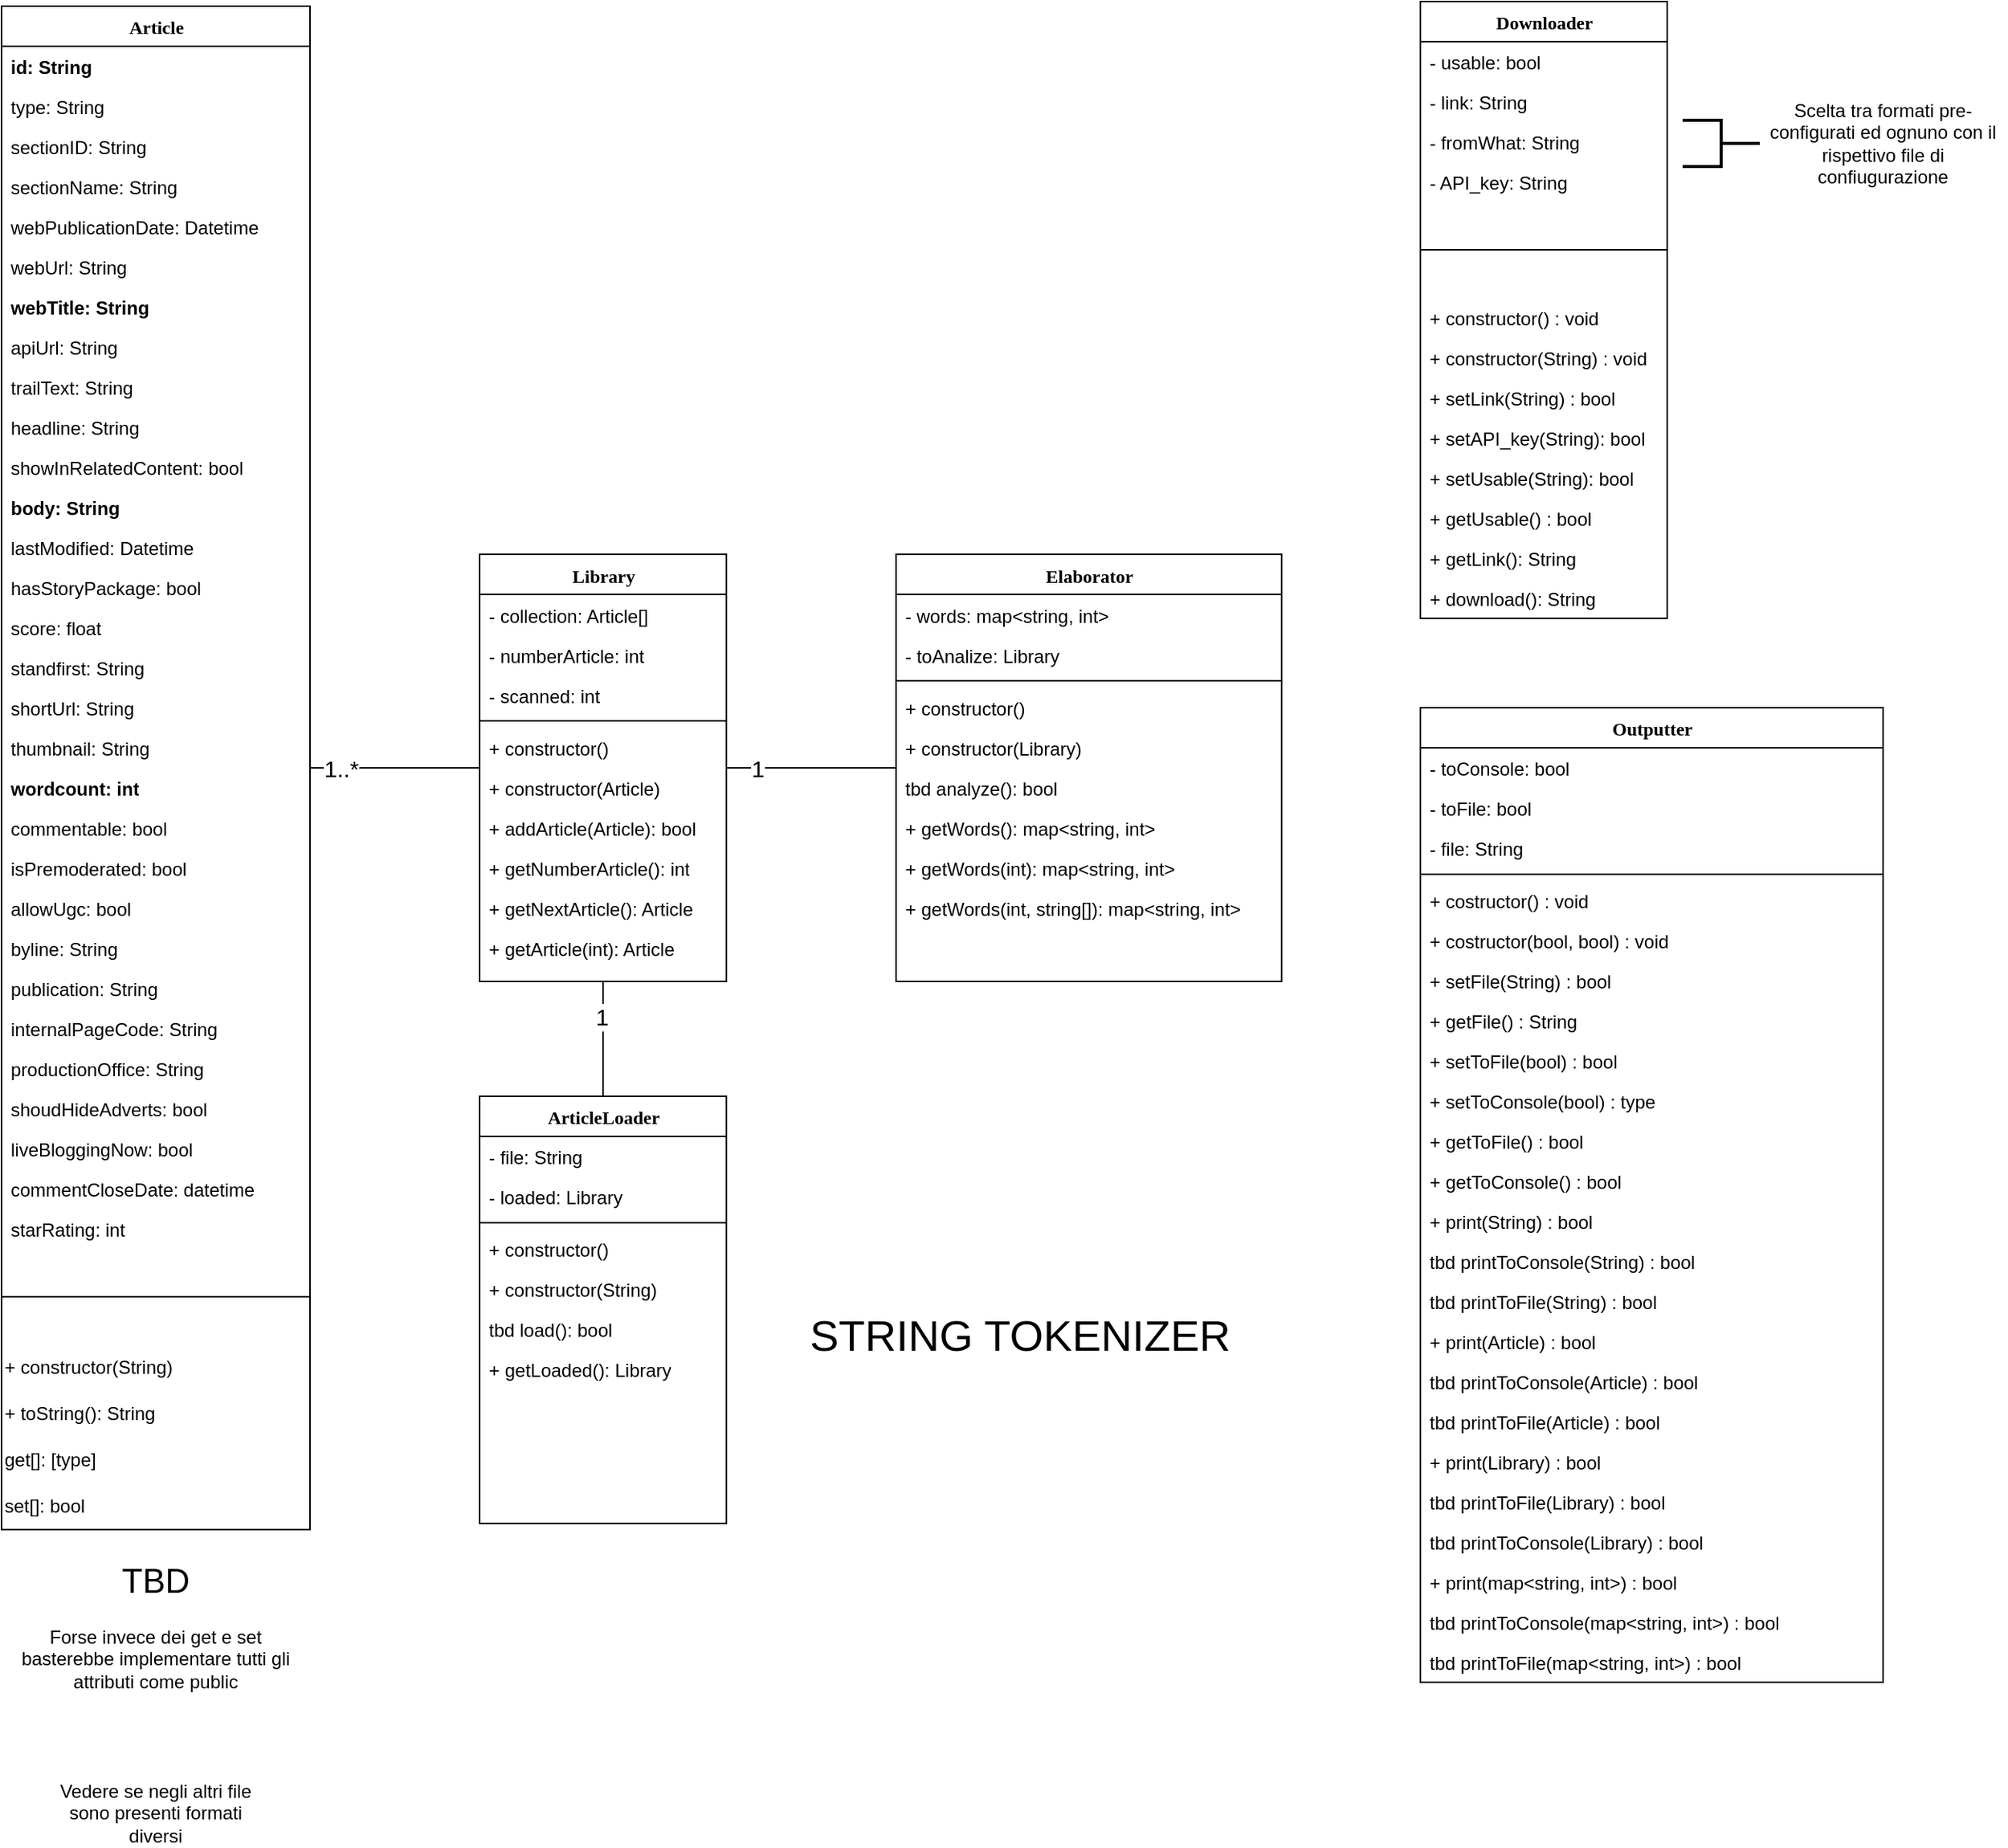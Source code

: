 <mxfile version="21.2.7" type="github">
  <diagram name="Page-1" id="9f46799a-70d6-7492-0946-bef42562c5a5">
    <mxGraphModel dx="1060" dy="579" grid="1" gridSize="10" guides="1" tooltips="1" connect="1" arrows="1" fold="1" page="1" pageScale="1" pageWidth="1100" pageHeight="850" background="none" math="0" shadow="0">
      <root>
        <mxCell id="0" />
        <mxCell id="1" parent="0" />
        <mxCell id="78961159f06e98e8-17" value="Downloader" style="swimlane;html=1;fontStyle=1;align=center;verticalAlign=top;childLayout=stackLayout;horizontal=1;startSize=26;horizontalStack=0;resizeParent=1;resizeLast=0;collapsible=1;marginBottom=0;swimlaneFillColor=#ffffff;rounded=0;shadow=0;comic=0;labelBackgroundColor=none;strokeWidth=1;fillColor=none;fontFamily=Verdana;fontSize=12" parent="1" vertex="1">
          <mxGeometry x="1110" y="80" width="160" height="400" as="geometry">
            <mxRectangle x="90" y="83" width="120" height="30" as="alternateBounds" />
          </mxGeometry>
        </mxCell>
        <mxCell id="78961159f06e98e8-21" value="- usable: bool" style="text;html=1;strokeColor=none;fillColor=none;align=left;verticalAlign=top;spacingLeft=4;spacingRight=4;whiteSpace=wrap;overflow=hidden;rotatable=0;points=[[0,0.5],[1,0.5]];portConstraint=eastwest;" parent="78961159f06e98e8-17" vertex="1">
          <mxGeometry y="26" width="160" height="26" as="geometry" />
        </mxCell>
        <mxCell id="78961159f06e98e8-23" value="- link: String" style="text;html=1;strokeColor=none;fillColor=none;align=left;verticalAlign=top;spacingLeft=4;spacingRight=4;whiteSpace=wrap;overflow=hidden;rotatable=0;points=[[0,0.5],[1,0.5]];portConstraint=eastwest;" parent="78961159f06e98e8-17" vertex="1">
          <mxGeometry y="52" width="160" height="26" as="geometry" />
        </mxCell>
        <mxCell id="8sCjApHdLS3MO6E08IOd-112" value="- fromWhat: String" style="text;html=1;strokeColor=none;fillColor=none;align=left;verticalAlign=top;spacingLeft=4;spacingRight=4;whiteSpace=wrap;overflow=hidden;rotatable=0;points=[[0,0.5],[1,0.5]];portConstraint=eastwest;" parent="78961159f06e98e8-17" vertex="1">
          <mxGeometry y="78" width="160" height="26" as="geometry" />
        </mxCell>
        <mxCell id="8sCjApHdLS3MO6E08IOd-110" value="- API_key: String" style="text;html=1;strokeColor=none;fillColor=none;align=left;verticalAlign=top;spacingLeft=4;spacingRight=4;whiteSpace=wrap;overflow=hidden;rotatable=0;points=[[0,0.5],[1,0.5]];portConstraint=eastwest;" parent="78961159f06e98e8-17" vertex="1">
          <mxGeometry y="104" width="160" height="26" as="geometry" />
        </mxCell>
        <mxCell id="78961159f06e98e8-19" value="" style="line;html=1;strokeWidth=1;fillColor=none;align=left;verticalAlign=middle;spacingTop=-1;spacingLeft=3;spacingRight=3;rotatable=0;labelPosition=right;points=[];portConstraint=eastwest;" parent="78961159f06e98e8-17" vertex="1">
          <mxGeometry y="130" width="160" height="62" as="geometry" />
        </mxCell>
        <mxCell id="78961159f06e98e8-20" value="+ constructor() : void" style="text;html=1;strokeColor=none;fillColor=none;align=left;verticalAlign=top;spacingLeft=4;spacingRight=4;whiteSpace=wrap;overflow=hidden;rotatable=0;points=[[0,0.5],[1,0.5]];portConstraint=eastwest;" parent="78961159f06e98e8-17" vertex="1">
          <mxGeometry y="192" width="160" height="26" as="geometry" />
        </mxCell>
        <mxCell id="78961159f06e98e8-27" value="+ constructor(String) : void" style="text;html=1;strokeColor=none;fillColor=none;align=left;verticalAlign=top;spacingLeft=4;spacingRight=4;whiteSpace=wrap;overflow=hidden;rotatable=0;points=[[0,0.5],[1,0.5]];portConstraint=eastwest;" parent="78961159f06e98e8-17" vertex="1">
          <mxGeometry y="218" width="160" height="26" as="geometry" />
        </mxCell>
        <mxCell id="8sCjApHdLS3MO6E08IOd-1" value="+ setLink(String) : bool" style="text;html=1;strokeColor=none;fillColor=none;align=left;verticalAlign=top;spacingLeft=4;spacingRight=4;whiteSpace=wrap;overflow=hidden;rotatable=0;points=[[0,0.5],[1,0.5]];portConstraint=eastwest;" parent="78961159f06e98e8-17" vertex="1">
          <mxGeometry y="244" width="160" height="26" as="geometry" />
        </mxCell>
        <mxCell id="8sCjApHdLS3MO6E08IOd-120" value="+ setAPI_key(String): bool" style="text;html=1;strokeColor=none;fillColor=none;align=left;verticalAlign=top;spacingLeft=4;spacingRight=4;whiteSpace=wrap;overflow=hidden;rotatable=0;points=[[0,0.5],[1,0.5]];portConstraint=eastwest;" parent="78961159f06e98e8-17" vertex="1">
          <mxGeometry y="270" width="160" height="26" as="geometry" />
        </mxCell>
        <mxCell id="8sCjApHdLS3MO6E08IOd-5" value="+ setUsable(String): bool" style="text;html=1;strokeColor=none;fillColor=none;align=left;verticalAlign=top;spacingLeft=4;spacingRight=4;whiteSpace=wrap;overflow=hidden;rotatable=0;points=[[0,0.5],[1,0.5]];portConstraint=eastwest;" parent="78961159f06e98e8-17" vertex="1">
          <mxGeometry y="296" width="160" height="26" as="geometry" />
        </mxCell>
        <mxCell id="8sCjApHdLS3MO6E08IOd-6" value="+ getUsable() : bool" style="text;html=1;strokeColor=none;fillColor=none;align=left;verticalAlign=top;spacingLeft=4;spacingRight=4;whiteSpace=wrap;overflow=hidden;rotatable=0;points=[[0,0.5],[1,0.5]];portConstraint=eastwest;" parent="78961159f06e98e8-17" vertex="1">
          <mxGeometry y="322" width="160" height="26" as="geometry" />
        </mxCell>
        <mxCell id="8sCjApHdLS3MO6E08IOd-7" value="+ getLink(): String" style="text;html=1;strokeColor=none;fillColor=none;align=left;verticalAlign=top;spacingLeft=4;spacingRight=4;whiteSpace=wrap;overflow=hidden;rotatable=0;points=[[0,0.5],[1,0.5]];portConstraint=eastwest;" parent="78961159f06e98e8-17" vertex="1">
          <mxGeometry y="348" width="160" height="26" as="geometry" />
        </mxCell>
        <mxCell id="8sCjApHdLS3MO6E08IOd-9" value="+ download(): String" style="text;html=1;strokeColor=none;fillColor=none;align=left;verticalAlign=top;spacingLeft=4;spacingRight=4;whiteSpace=wrap;overflow=hidden;rotatable=0;points=[[0,0.5],[1,0.5]];portConstraint=eastwest;" parent="78961159f06e98e8-17" vertex="1">
          <mxGeometry y="374" width="160" height="26" as="geometry" />
        </mxCell>
        <mxCell id="78961159f06e98e8-30" value="Elaborator" style="swimlane;html=1;fontStyle=1;align=center;verticalAlign=top;childLayout=stackLayout;horizontal=1;startSize=26;horizontalStack=0;resizeParent=1;resizeLast=0;collapsible=1;marginBottom=0;swimlaneFillColor=#ffffff;rounded=0;shadow=0;comic=0;labelBackgroundColor=none;strokeWidth=1;fillColor=none;fontFamily=Verdana;fontSize=12" parent="1" vertex="1">
          <mxGeometry x="770" y="438.5" width="250" height="277" as="geometry" />
        </mxCell>
        <mxCell id="78961159f06e98e8-31" value="- words: map&amp;lt;string, int&amp;gt;" style="text;html=1;strokeColor=none;fillColor=none;align=left;verticalAlign=top;spacingLeft=4;spacingRight=4;whiteSpace=wrap;overflow=hidden;rotatable=0;points=[[0,0.5],[1,0.5]];portConstraint=eastwest;" parent="78961159f06e98e8-30" vertex="1">
          <mxGeometry y="26" width="250" height="26" as="geometry" />
        </mxCell>
        <mxCell id="78961159f06e98e8-32" value="- toAnalize: Library" style="text;html=1;strokeColor=none;fillColor=none;align=left;verticalAlign=top;spacingLeft=4;spacingRight=4;whiteSpace=wrap;overflow=hidden;rotatable=0;points=[[0,0.5],[1,0.5]];portConstraint=eastwest;" parent="78961159f06e98e8-30" vertex="1">
          <mxGeometry y="52" width="250" height="26" as="geometry" />
        </mxCell>
        <mxCell id="78961159f06e98e8-38" value="" style="line;html=1;strokeWidth=1;fillColor=none;align=left;verticalAlign=middle;spacingTop=-1;spacingLeft=3;spacingRight=3;rotatable=0;labelPosition=right;points=[];portConstraint=eastwest;" parent="78961159f06e98e8-30" vertex="1">
          <mxGeometry y="78" width="250" height="8" as="geometry" />
        </mxCell>
        <mxCell id="78961159f06e98e8-39" value="+ constructor()" style="text;html=1;strokeColor=none;fillColor=none;align=left;verticalAlign=top;spacingLeft=4;spacingRight=4;whiteSpace=wrap;overflow=hidden;rotatable=0;points=[[0,0.5],[1,0.5]];portConstraint=eastwest;" parent="78961159f06e98e8-30" vertex="1">
          <mxGeometry y="86" width="250" height="26" as="geometry" />
        </mxCell>
        <mxCell id="78961159f06e98e8-40" value="+ constructor(Library)" style="text;html=1;strokeColor=none;fillColor=none;align=left;verticalAlign=top;spacingLeft=4;spacingRight=4;whiteSpace=wrap;overflow=hidden;rotatable=0;points=[[0,0.5],[1,0.5]];portConstraint=eastwest;" parent="78961159f06e98e8-30" vertex="1">
          <mxGeometry y="112" width="250" height="26" as="geometry" />
        </mxCell>
        <mxCell id="8sCjApHdLS3MO6E08IOd-157" value="tbd analyze(): bool" style="text;html=1;strokeColor=none;fillColor=none;align=left;verticalAlign=top;spacingLeft=4;spacingRight=4;whiteSpace=wrap;overflow=hidden;rotatable=0;points=[[0,0.5],[1,0.5]];portConstraint=eastwest;" parent="78961159f06e98e8-30" vertex="1">
          <mxGeometry y="138" width="250" height="26" as="geometry" />
        </mxCell>
        <mxCell id="8sCjApHdLS3MO6E08IOd-158" value="+ getWords(): map&amp;lt;string, int&amp;gt;" style="text;html=1;strokeColor=none;fillColor=none;align=left;verticalAlign=top;spacingLeft=4;spacingRight=4;whiteSpace=wrap;overflow=hidden;rotatable=0;points=[[0,0.5],[1,0.5]];portConstraint=eastwest;" parent="78961159f06e98e8-30" vertex="1">
          <mxGeometry y="164" width="250" height="26" as="geometry" />
        </mxCell>
        <mxCell id="8sCjApHdLS3MO6E08IOd-160" value="+ getWords(int): map&amp;lt;string, int&amp;gt;" style="text;html=1;strokeColor=none;fillColor=none;align=left;verticalAlign=top;spacingLeft=4;spacingRight=4;whiteSpace=wrap;overflow=hidden;rotatable=0;points=[[0,0.5],[1,0.5]];portConstraint=eastwest;" parent="78961159f06e98e8-30" vertex="1">
          <mxGeometry y="190" width="250" height="26" as="geometry" />
        </mxCell>
        <mxCell id="qIOgazq1qThbYiPx0Ele-1" value="+ getWords(int, string[]): map&amp;lt;string, int&amp;gt;" style="text;html=1;strokeColor=none;fillColor=none;align=left;verticalAlign=top;spacingLeft=4;spacingRight=4;whiteSpace=wrap;overflow=hidden;rotatable=0;points=[[0,0.5],[1,0.5]];portConstraint=eastwest;" parent="78961159f06e98e8-30" vertex="1">
          <mxGeometry y="216" width="250" height="26" as="geometry" />
        </mxCell>
        <mxCell id="78961159f06e98e8-43" value="Outputter" style="swimlane;html=1;fontStyle=1;align=center;verticalAlign=top;childLayout=stackLayout;horizontal=1;startSize=26;horizontalStack=0;resizeParent=1;resizeLast=0;collapsible=1;marginBottom=0;swimlaneFillColor=#ffffff;rounded=0;shadow=0;comic=0;labelBackgroundColor=none;strokeWidth=1;fillColor=none;fontFamily=Verdana;fontSize=12" parent="1" vertex="1">
          <mxGeometry x="1110" y="538" width="300" height="632" as="geometry" />
        </mxCell>
        <mxCell id="78961159f06e98e8-44" value="- toConsole: bool" style="text;html=1;strokeColor=none;fillColor=none;align=left;verticalAlign=top;spacingLeft=4;spacingRight=4;whiteSpace=wrap;overflow=hidden;rotatable=0;points=[[0,0.5],[1,0.5]];portConstraint=eastwest;" parent="78961159f06e98e8-43" vertex="1">
          <mxGeometry y="26" width="300" height="26" as="geometry" />
        </mxCell>
        <mxCell id="78961159f06e98e8-45" value="- toFile: bool" style="text;html=1;strokeColor=none;fillColor=none;align=left;verticalAlign=top;spacingLeft=4;spacingRight=4;whiteSpace=wrap;overflow=hidden;rotatable=0;points=[[0,0.5],[1,0.5]];portConstraint=eastwest;" parent="78961159f06e98e8-43" vertex="1">
          <mxGeometry y="52" width="300" height="26" as="geometry" />
        </mxCell>
        <mxCell id="78961159f06e98e8-49" value="- file: String" style="text;html=1;strokeColor=none;fillColor=none;align=left;verticalAlign=top;spacingLeft=4;spacingRight=4;whiteSpace=wrap;overflow=hidden;rotatable=0;points=[[0,0.5],[1,0.5]];portConstraint=eastwest;" parent="78961159f06e98e8-43" vertex="1">
          <mxGeometry y="78" width="300" height="26" as="geometry" />
        </mxCell>
        <mxCell id="78961159f06e98e8-51" value="" style="line;html=1;strokeWidth=1;fillColor=none;align=left;verticalAlign=middle;spacingTop=-1;spacingLeft=3;spacingRight=3;rotatable=0;labelPosition=right;points=[];portConstraint=eastwest;" parent="78961159f06e98e8-43" vertex="1">
          <mxGeometry y="104" width="300" height="8" as="geometry" />
        </mxCell>
        <mxCell id="78961159f06e98e8-52" value="+ costructor() : void" style="text;html=1;strokeColor=none;fillColor=none;align=left;verticalAlign=top;spacingLeft=4;spacingRight=4;whiteSpace=wrap;overflow=hidden;rotatable=0;points=[[0,0.5],[1,0.5]];portConstraint=eastwest;" parent="78961159f06e98e8-43" vertex="1">
          <mxGeometry y="112" width="300" height="26" as="geometry" />
        </mxCell>
        <mxCell id="78961159f06e98e8-53" value="+ costructor(bool, bool) : void" style="text;html=1;strokeColor=none;fillColor=none;align=left;verticalAlign=top;spacingLeft=4;spacingRight=4;whiteSpace=wrap;overflow=hidden;rotatable=0;points=[[0,0.5],[1,0.5]];portConstraint=eastwest;" parent="78961159f06e98e8-43" vertex="1">
          <mxGeometry y="138" width="300" height="26" as="geometry" />
        </mxCell>
        <mxCell id="8sCjApHdLS3MO6E08IOd-11" value="+ setFile(String) : bool" style="text;html=1;strokeColor=none;fillColor=none;align=left;verticalAlign=top;spacingLeft=4;spacingRight=4;whiteSpace=wrap;overflow=hidden;rotatable=0;points=[[0,0.5],[1,0.5]];portConstraint=eastwest;" parent="78961159f06e98e8-43" vertex="1">
          <mxGeometry y="164" width="300" height="26" as="geometry" />
        </mxCell>
        <mxCell id="8sCjApHdLS3MO6E08IOd-13" value="+ getFile() : String" style="text;html=1;strokeColor=none;fillColor=none;align=left;verticalAlign=top;spacingLeft=4;spacingRight=4;whiteSpace=wrap;overflow=hidden;rotatable=0;points=[[0,0.5],[1,0.5]];portConstraint=eastwest;" parent="78961159f06e98e8-43" vertex="1">
          <mxGeometry y="190" width="300" height="26" as="geometry" />
        </mxCell>
        <mxCell id="8sCjApHdLS3MO6E08IOd-14" value="+ setToFile(bool) : bool" style="text;html=1;strokeColor=none;fillColor=none;align=left;verticalAlign=top;spacingLeft=4;spacingRight=4;whiteSpace=wrap;overflow=hidden;rotatable=0;points=[[0,0.5],[1,0.5]];portConstraint=eastwest;" parent="78961159f06e98e8-43" vertex="1">
          <mxGeometry y="216" width="300" height="26" as="geometry" />
        </mxCell>
        <mxCell id="8sCjApHdLS3MO6E08IOd-15" value="+ setToConsole(bool) : type" style="text;html=1;strokeColor=none;fillColor=none;align=left;verticalAlign=top;spacingLeft=4;spacingRight=4;whiteSpace=wrap;overflow=hidden;rotatable=0;points=[[0,0.5],[1,0.5]];portConstraint=eastwest;" parent="78961159f06e98e8-43" vertex="1">
          <mxGeometry y="242" width="300" height="26" as="geometry" />
        </mxCell>
        <mxCell id="8sCjApHdLS3MO6E08IOd-16" value="+ getToFile() : bool" style="text;html=1;strokeColor=none;fillColor=none;align=left;verticalAlign=top;spacingLeft=4;spacingRight=4;whiteSpace=wrap;overflow=hidden;rotatable=0;points=[[0,0.5],[1,0.5]];portConstraint=eastwest;" parent="78961159f06e98e8-43" vertex="1">
          <mxGeometry y="268" width="300" height="26" as="geometry" />
        </mxCell>
        <mxCell id="8sCjApHdLS3MO6E08IOd-17" value="+ getToConsole() : bool" style="text;html=1;strokeColor=none;fillColor=none;align=left;verticalAlign=top;spacingLeft=4;spacingRight=4;whiteSpace=wrap;overflow=hidden;rotatable=0;points=[[0,0.5],[1,0.5]];portConstraint=eastwest;" parent="78961159f06e98e8-43" vertex="1">
          <mxGeometry y="294" width="300" height="26" as="geometry" />
        </mxCell>
        <mxCell id="8sCjApHdLS3MO6E08IOd-18" value="+ print(String) : bool" style="text;html=1;strokeColor=none;fillColor=none;align=left;verticalAlign=top;spacingLeft=4;spacingRight=4;whiteSpace=wrap;overflow=hidden;rotatable=0;points=[[0,0.5],[1,0.5]];portConstraint=eastwest;" parent="78961159f06e98e8-43" vertex="1">
          <mxGeometry y="320" width="300" height="26" as="geometry" />
        </mxCell>
        <mxCell id="8sCjApHdLS3MO6E08IOd-19" value="tbd printToConsole(String) : bool" style="text;html=1;strokeColor=none;fillColor=none;align=left;verticalAlign=top;spacingLeft=4;spacingRight=4;whiteSpace=wrap;overflow=hidden;rotatable=0;points=[[0,0.5],[1,0.5]];portConstraint=eastwest;" parent="78961159f06e98e8-43" vertex="1">
          <mxGeometry y="346" width="300" height="26" as="geometry" />
        </mxCell>
        <mxCell id="8sCjApHdLS3MO6E08IOd-20" value="tbd printToFile(String) : bool" style="text;html=1;strokeColor=none;fillColor=none;align=left;verticalAlign=top;spacingLeft=4;spacingRight=4;whiteSpace=wrap;overflow=hidden;rotatable=0;points=[[0,0.5],[1,0.5]];portConstraint=eastwest;" parent="78961159f06e98e8-43" vertex="1">
          <mxGeometry y="372" width="300" height="26" as="geometry" />
        </mxCell>
        <mxCell id="8sCjApHdLS3MO6E08IOd-21" value="+ print(Article) : bool" style="text;html=1;strokeColor=none;fillColor=none;align=left;verticalAlign=top;spacingLeft=4;spacingRight=4;whiteSpace=wrap;overflow=hidden;rotatable=0;points=[[0,0.5],[1,0.5]];portConstraint=eastwest;" parent="78961159f06e98e8-43" vertex="1">
          <mxGeometry y="398" width="300" height="26" as="geometry" />
        </mxCell>
        <mxCell id="8sCjApHdLS3MO6E08IOd-22" value="tbd printToConsole(Article) : bool" style="text;html=1;strokeColor=none;fillColor=none;align=left;verticalAlign=top;spacingLeft=4;spacingRight=4;whiteSpace=wrap;overflow=hidden;rotatable=0;points=[[0,0.5],[1,0.5]];portConstraint=eastwest;" parent="78961159f06e98e8-43" vertex="1">
          <mxGeometry y="424" width="300" height="26" as="geometry" />
        </mxCell>
        <mxCell id="8sCjApHdLS3MO6E08IOd-23" value="tbd printToFile(Article) : bool" style="text;html=1;strokeColor=none;fillColor=none;align=left;verticalAlign=top;spacingLeft=4;spacingRight=4;whiteSpace=wrap;overflow=hidden;rotatable=0;points=[[0,0.5],[1,0.5]];portConstraint=eastwest;" parent="78961159f06e98e8-43" vertex="1">
          <mxGeometry y="450" width="300" height="26" as="geometry" />
        </mxCell>
        <mxCell id="8sCjApHdLS3MO6E08IOd-24" value="+ print(Library) : bool" style="text;html=1;strokeColor=none;fillColor=none;align=left;verticalAlign=top;spacingLeft=4;spacingRight=4;whiteSpace=wrap;overflow=hidden;rotatable=0;points=[[0,0.5],[1,0.5]];portConstraint=eastwest;" parent="78961159f06e98e8-43" vertex="1">
          <mxGeometry y="476" width="300" height="26" as="geometry" />
        </mxCell>
        <mxCell id="8sCjApHdLS3MO6E08IOd-26" value="tbd printToFile(Library) : bool" style="text;html=1;strokeColor=none;fillColor=none;align=left;verticalAlign=top;spacingLeft=4;spacingRight=4;whiteSpace=wrap;overflow=hidden;rotatable=0;points=[[0,0.5],[1,0.5]];portConstraint=eastwest;" parent="78961159f06e98e8-43" vertex="1">
          <mxGeometry y="502" width="300" height="26" as="geometry" />
        </mxCell>
        <mxCell id="8sCjApHdLS3MO6E08IOd-25" value="tbd printToConsole(Library) : bool" style="text;html=1;strokeColor=none;fillColor=none;align=left;verticalAlign=top;spacingLeft=4;spacingRight=4;whiteSpace=wrap;overflow=hidden;rotatable=0;points=[[0,0.5],[1,0.5]];portConstraint=eastwest;" parent="78961159f06e98e8-43" vertex="1">
          <mxGeometry y="528" width="300" height="26" as="geometry" />
        </mxCell>
        <mxCell id="8sCjApHdLS3MO6E08IOd-150" value="+ print(map&amp;lt;string, int&amp;gt;) : bool" style="text;html=1;strokeColor=none;fillColor=none;align=left;verticalAlign=top;spacingLeft=4;spacingRight=4;whiteSpace=wrap;overflow=hidden;rotatable=0;points=[[0,0.5],[1,0.5]];portConstraint=eastwest;" parent="78961159f06e98e8-43" vertex="1">
          <mxGeometry y="554" width="300" height="26" as="geometry" />
        </mxCell>
        <mxCell id="8sCjApHdLS3MO6E08IOd-152" value="tbd printToConsole(map&amp;lt;string, int&amp;gt;) : bool" style="text;html=1;strokeColor=none;fillColor=none;align=left;verticalAlign=top;spacingLeft=4;spacingRight=4;whiteSpace=wrap;overflow=hidden;rotatable=0;points=[[0,0.5],[1,0.5]];portConstraint=eastwest;" parent="78961159f06e98e8-43" vertex="1">
          <mxGeometry y="580" width="300" height="26" as="geometry" />
        </mxCell>
        <mxCell id="8sCjApHdLS3MO6E08IOd-151" value="tbd printToFile(map&amp;lt;string, int&amp;gt;) : bool" style="text;html=1;strokeColor=none;fillColor=none;align=left;verticalAlign=top;spacingLeft=4;spacingRight=4;whiteSpace=wrap;overflow=hidden;rotatable=0;points=[[0,0.5],[1,0.5]];portConstraint=eastwest;" parent="78961159f06e98e8-43" vertex="1">
          <mxGeometry y="606" width="300" height="26" as="geometry" />
        </mxCell>
        <mxCell id="8sCjApHdLS3MO6E08IOd-31" value="Article" style="swimlane;html=1;fontStyle=1;align=center;verticalAlign=top;childLayout=stackLayout;horizontal=1;startSize=26;horizontalStack=0;resizeParent=1;resizeLast=0;collapsible=1;marginBottom=0;swimlaneFillColor=#ffffff;rounded=0;shadow=0;comic=0;labelBackgroundColor=none;strokeWidth=1;fillColor=none;fontFamily=Verdana;fontSize=12" parent="1" vertex="1">
          <mxGeometry x="190" y="83" width="200" height="988" as="geometry">
            <mxRectangle x="420" y="83" width="120" height="30" as="alternateBounds" />
          </mxGeometry>
        </mxCell>
        <mxCell id="8sCjApHdLS3MO6E08IOd-32" value="id: String" style="text;html=1;strokeColor=none;fillColor=none;align=left;verticalAlign=top;spacingLeft=4;spacingRight=4;whiteSpace=wrap;overflow=hidden;rotatable=0;points=[[0,0.5],[1,0.5]];portConstraint=eastwest;fontStyle=1" parent="8sCjApHdLS3MO6E08IOd-31" vertex="1">
          <mxGeometry y="26" width="200" height="26" as="geometry" />
        </mxCell>
        <mxCell id="8sCjApHdLS3MO6E08IOd-33" value="type: String" style="text;html=1;strokeColor=none;fillColor=none;align=left;verticalAlign=top;spacingLeft=4;spacingRight=4;whiteSpace=wrap;overflow=hidden;rotatable=0;points=[[0,0.5],[1,0.5]];portConstraint=eastwest;" parent="8sCjApHdLS3MO6E08IOd-31" vertex="1">
          <mxGeometry y="52" width="200" height="26" as="geometry" />
        </mxCell>
        <mxCell id="8sCjApHdLS3MO6E08IOd-42" value="sectionID: String" style="text;html=1;strokeColor=none;fillColor=none;align=left;verticalAlign=top;spacingLeft=4;spacingRight=4;whiteSpace=wrap;overflow=hidden;rotatable=0;points=[[0,0.5],[1,0.5]];portConstraint=eastwest;" parent="8sCjApHdLS3MO6E08IOd-31" vertex="1">
          <mxGeometry y="78" width="200" height="26" as="geometry" />
        </mxCell>
        <mxCell id="8sCjApHdLS3MO6E08IOd-47" value="sectionName: String" style="text;html=1;strokeColor=none;fillColor=none;align=left;verticalAlign=top;spacingLeft=4;spacingRight=4;whiteSpace=wrap;overflow=hidden;rotatable=0;points=[[0,0.5],[1,0.5]];portConstraint=eastwest;" parent="8sCjApHdLS3MO6E08IOd-31" vertex="1">
          <mxGeometry y="104" width="200" height="26" as="geometry" />
        </mxCell>
        <mxCell id="8sCjApHdLS3MO6E08IOd-46" value="webPublicationDate: Datetime" style="text;html=1;strokeColor=none;fillColor=none;align=left;verticalAlign=top;spacingLeft=4;spacingRight=4;whiteSpace=wrap;overflow=hidden;rotatable=0;points=[[0,0.5],[1,0.5]];portConstraint=eastwest;" parent="8sCjApHdLS3MO6E08IOd-31" vertex="1">
          <mxGeometry y="130" width="200" height="26" as="geometry" />
        </mxCell>
        <mxCell id="8sCjApHdLS3MO6E08IOd-45" value="webUrl: String" style="text;html=1;strokeColor=none;fillColor=none;align=left;verticalAlign=top;spacingLeft=4;spacingRight=4;whiteSpace=wrap;overflow=hidden;rotatable=0;points=[[0,0.5],[1,0.5]];portConstraint=eastwest;" parent="8sCjApHdLS3MO6E08IOd-31" vertex="1">
          <mxGeometry y="156" width="200" height="26" as="geometry" />
        </mxCell>
        <mxCell id="8sCjApHdLS3MO6E08IOd-104" value="webTitle: String" style="text;html=1;strokeColor=none;fillColor=none;align=left;verticalAlign=top;spacingLeft=4;spacingRight=4;whiteSpace=wrap;overflow=hidden;rotatable=0;points=[[0,0.5],[1,0.5]];portConstraint=eastwest;fontStyle=1" parent="8sCjApHdLS3MO6E08IOd-31" vertex="1">
          <mxGeometry y="182" width="200" height="26" as="geometry" />
        </mxCell>
        <mxCell id="8sCjApHdLS3MO6E08IOd-44" value="apiUrl: String" style="text;html=1;strokeColor=none;fillColor=none;align=left;verticalAlign=top;spacingLeft=4;spacingRight=4;whiteSpace=wrap;overflow=hidden;rotatable=0;points=[[0,0.5],[1,0.5]];portConstraint=eastwest;" parent="8sCjApHdLS3MO6E08IOd-31" vertex="1">
          <mxGeometry y="208" width="200" height="26" as="geometry" />
        </mxCell>
        <mxCell id="8sCjApHdLS3MO6E08IOd-43" value="trailText: String" style="text;html=1;strokeColor=none;fillColor=none;align=left;verticalAlign=top;spacingLeft=4;spacingRight=4;whiteSpace=wrap;overflow=hidden;rotatable=0;points=[[0,0.5],[1,0.5]];portConstraint=eastwest;" parent="8sCjApHdLS3MO6E08IOd-31" vertex="1">
          <mxGeometry y="234" width="200" height="26" as="geometry" />
        </mxCell>
        <mxCell id="8sCjApHdLS3MO6E08IOd-83" value="headline: String" style="text;html=1;strokeColor=none;fillColor=none;align=left;verticalAlign=top;spacingLeft=4;spacingRight=4;whiteSpace=wrap;overflow=hidden;rotatable=0;points=[[0,0.5],[1,0.5]];portConstraint=eastwest;" parent="8sCjApHdLS3MO6E08IOd-31" vertex="1">
          <mxGeometry y="260" width="200" height="26" as="geometry" />
        </mxCell>
        <mxCell id="8sCjApHdLS3MO6E08IOd-90" value="showInRelatedContent: bool" style="text;html=1;strokeColor=none;fillColor=none;align=left;verticalAlign=top;spacingLeft=4;spacingRight=4;whiteSpace=wrap;overflow=hidden;rotatable=0;points=[[0,0.5],[1,0.5]];portConstraint=eastwest;" parent="8sCjApHdLS3MO6E08IOd-31" vertex="1">
          <mxGeometry y="286" width="200" height="26" as="geometry" />
        </mxCell>
        <mxCell id="8sCjApHdLS3MO6E08IOd-89" value="body: String" style="text;html=1;strokeColor=none;fillColor=none;align=left;verticalAlign=top;spacingLeft=4;spacingRight=4;whiteSpace=wrap;overflow=hidden;rotatable=0;points=[[0,0.5],[1,0.5]];portConstraint=eastwest;rounded=0;fontStyle=1" parent="8sCjApHdLS3MO6E08IOd-31" vertex="1">
          <mxGeometry y="312" width="200" height="26" as="geometry" />
        </mxCell>
        <mxCell id="8sCjApHdLS3MO6E08IOd-88" value="lastModified: Datetime" style="text;html=1;strokeColor=none;fillColor=none;align=left;verticalAlign=top;spacingLeft=4;spacingRight=4;whiteSpace=wrap;overflow=hidden;rotatable=0;points=[[0,0.5],[1,0.5]];portConstraint=eastwest;" parent="8sCjApHdLS3MO6E08IOd-31" vertex="1">
          <mxGeometry y="338" width="200" height="26" as="geometry" />
        </mxCell>
        <mxCell id="8sCjApHdLS3MO6E08IOd-87" value="hasStoryPackage: bool" style="text;html=1;strokeColor=none;fillColor=none;align=left;verticalAlign=top;spacingLeft=4;spacingRight=4;whiteSpace=wrap;overflow=hidden;rotatable=0;points=[[0,0.5],[1,0.5]];portConstraint=eastwest;" parent="8sCjApHdLS3MO6E08IOd-31" vertex="1">
          <mxGeometry y="364" width="200" height="26" as="geometry" />
        </mxCell>
        <mxCell id="8sCjApHdLS3MO6E08IOd-86" value="score: float" style="text;html=1;strokeColor=none;fillColor=none;align=left;verticalAlign=top;spacingLeft=4;spacingRight=4;whiteSpace=wrap;overflow=hidden;rotatable=0;points=[[0,0.5],[1,0.5]];portConstraint=eastwest;" parent="8sCjApHdLS3MO6E08IOd-31" vertex="1">
          <mxGeometry y="390" width="200" height="26" as="geometry" />
        </mxCell>
        <mxCell id="8sCjApHdLS3MO6E08IOd-85" value="standfirst: String" style="text;html=1;strokeColor=none;fillColor=none;align=left;verticalAlign=top;spacingLeft=4;spacingRight=4;whiteSpace=wrap;overflow=hidden;rotatable=0;points=[[0,0.5],[1,0.5]];portConstraint=eastwest;" parent="8sCjApHdLS3MO6E08IOd-31" vertex="1">
          <mxGeometry y="416" width="200" height="26" as="geometry" />
        </mxCell>
        <mxCell id="8sCjApHdLS3MO6E08IOd-84" value="shortUrl: String" style="text;html=1;strokeColor=none;fillColor=none;align=left;verticalAlign=top;spacingLeft=4;spacingRight=4;whiteSpace=wrap;overflow=hidden;rotatable=0;points=[[0,0.5],[1,0.5]];portConstraint=eastwest;" parent="8sCjApHdLS3MO6E08IOd-31" vertex="1">
          <mxGeometry y="442" width="200" height="26" as="geometry" />
        </mxCell>
        <mxCell id="8sCjApHdLS3MO6E08IOd-91" value="thumbnail: String" style="text;html=1;strokeColor=none;fillColor=none;align=left;verticalAlign=top;spacingLeft=4;spacingRight=4;whiteSpace=wrap;overflow=hidden;rotatable=0;points=[[0,0.5],[1,0.5]];portConstraint=eastwest;" parent="8sCjApHdLS3MO6E08IOd-31" vertex="1">
          <mxGeometry y="468" width="200" height="26" as="geometry" />
        </mxCell>
        <mxCell id="8sCjApHdLS3MO6E08IOd-103" value="wordcount: int" style="text;html=1;strokeColor=none;fillColor=none;align=left;verticalAlign=top;spacingLeft=4;spacingRight=4;whiteSpace=wrap;overflow=hidden;rotatable=0;points=[[0,0.5],[1,0.5]];portConstraint=eastwest;fontStyle=1" parent="8sCjApHdLS3MO6E08IOd-31" vertex="1">
          <mxGeometry y="494" width="200" height="26" as="geometry" />
        </mxCell>
        <mxCell id="8sCjApHdLS3MO6E08IOd-102" value="commentable: bool" style="text;html=1;strokeColor=none;fillColor=none;align=left;verticalAlign=top;spacingLeft=4;spacingRight=4;whiteSpace=wrap;overflow=hidden;rotatable=0;points=[[0,0.5],[1,0.5]];portConstraint=eastwest;" parent="8sCjApHdLS3MO6E08IOd-31" vertex="1">
          <mxGeometry y="520" width="200" height="26" as="geometry" />
        </mxCell>
        <mxCell id="8sCjApHdLS3MO6E08IOd-101" value="isPremoderated: bool" style="text;html=1;strokeColor=none;fillColor=none;align=left;verticalAlign=top;spacingLeft=4;spacingRight=4;whiteSpace=wrap;overflow=hidden;rotatable=0;points=[[0,0.5],[1,0.5]];portConstraint=eastwest;" parent="8sCjApHdLS3MO6E08IOd-31" vertex="1">
          <mxGeometry y="546" width="200" height="26" as="geometry" />
        </mxCell>
        <mxCell id="8sCjApHdLS3MO6E08IOd-100" value="allowUgc: bool" style="text;html=1;strokeColor=none;fillColor=none;align=left;verticalAlign=top;spacingLeft=4;spacingRight=4;whiteSpace=wrap;overflow=hidden;rotatable=0;points=[[0,0.5],[1,0.5]];portConstraint=eastwest;" parent="8sCjApHdLS3MO6E08IOd-31" vertex="1">
          <mxGeometry y="572" width="200" height="26" as="geometry" />
        </mxCell>
        <mxCell id="8sCjApHdLS3MO6E08IOd-99" value="byline: String" style="text;html=1;strokeColor=none;fillColor=none;align=left;verticalAlign=top;spacingLeft=4;spacingRight=4;whiteSpace=wrap;overflow=hidden;rotatable=0;points=[[0,0.5],[1,0.5]];portConstraint=eastwest;" parent="8sCjApHdLS3MO6E08IOd-31" vertex="1">
          <mxGeometry y="598" width="200" height="26" as="geometry" />
        </mxCell>
        <mxCell id="8sCjApHdLS3MO6E08IOd-98" value="publication: String" style="text;html=1;strokeColor=none;fillColor=none;align=left;verticalAlign=top;spacingLeft=4;spacingRight=4;whiteSpace=wrap;overflow=hidden;rotatable=0;points=[[0,0.5],[1,0.5]];portConstraint=eastwest;" parent="8sCjApHdLS3MO6E08IOd-31" vertex="1">
          <mxGeometry y="624" width="200" height="26" as="geometry" />
        </mxCell>
        <mxCell id="8sCjApHdLS3MO6E08IOd-97" value="internalPageCode: String" style="text;html=1;strokeColor=none;fillColor=none;align=left;verticalAlign=top;spacingLeft=4;spacingRight=4;whiteSpace=wrap;overflow=hidden;rotatable=0;points=[[0,0.5],[1,0.5]];portConstraint=eastwest;" parent="8sCjApHdLS3MO6E08IOd-31" vertex="1">
          <mxGeometry y="650" width="200" height="26" as="geometry" />
        </mxCell>
        <mxCell id="8sCjApHdLS3MO6E08IOd-96" value="productionOffice: String" style="text;html=1;strokeColor=none;fillColor=none;align=left;verticalAlign=top;spacingLeft=4;spacingRight=4;whiteSpace=wrap;overflow=hidden;rotatable=0;points=[[0,0.5],[1,0.5]];portConstraint=eastwest;" parent="8sCjApHdLS3MO6E08IOd-31" vertex="1">
          <mxGeometry y="676" width="200" height="26" as="geometry" />
        </mxCell>
        <mxCell id="8sCjApHdLS3MO6E08IOd-95" value="shoudHideAdverts: bool" style="text;html=1;strokeColor=none;fillColor=none;align=left;verticalAlign=top;spacingLeft=4;spacingRight=4;whiteSpace=wrap;overflow=hidden;rotatable=0;points=[[0,0.5],[1,0.5]];portConstraint=eastwest;" parent="8sCjApHdLS3MO6E08IOd-31" vertex="1">
          <mxGeometry y="702" width="200" height="26" as="geometry" />
        </mxCell>
        <mxCell id="8sCjApHdLS3MO6E08IOd-94" value="liveBloggingNow: bool" style="text;html=1;strokeColor=none;fillColor=none;align=left;verticalAlign=top;spacingLeft=4;spacingRight=4;whiteSpace=wrap;overflow=hidden;rotatable=0;points=[[0,0.5],[1,0.5]];portConstraint=eastwest;" parent="8sCjApHdLS3MO6E08IOd-31" vertex="1">
          <mxGeometry y="728" width="200" height="26" as="geometry" />
        </mxCell>
        <mxCell id="8sCjApHdLS3MO6E08IOd-93" value="commentCloseDate: datetime" style="text;html=1;strokeColor=none;fillColor=none;align=left;verticalAlign=top;spacingLeft=4;spacingRight=4;whiteSpace=wrap;overflow=hidden;rotatable=0;points=[[0,0.5],[1,0.5]];portConstraint=eastwest;" parent="8sCjApHdLS3MO6E08IOd-31" vertex="1">
          <mxGeometry y="754" width="200" height="26" as="geometry" />
        </mxCell>
        <mxCell id="8sCjApHdLS3MO6E08IOd-92" value="starRating: int" style="text;html=1;strokeColor=none;fillColor=none;align=left;verticalAlign=top;spacingLeft=4;spacingRight=4;whiteSpace=wrap;overflow=hidden;rotatable=0;points=[[0,0.5],[1,0.5]];portConstraint=eastwest;" parent="8sCjApHdLS3MO6E08IOd-31" vertex="1">
          <mxGeometry y="780" width="200" height="26" as="geometry" />
        </mxCell>
        <mxCell id="8sCjApHdLS3MO6E08IOd-34" value="" style="line;html=1;strokeWidth=1;fillColor=none;align=left;verticalAlign=middle;spacingTop=-1;spacingLeft=3;spacingRight=3;rotatable=0;labelPosition=right;points=[];portConstraint=eastwest;" parent="8sCjApHdLS3MO6E08IOd-31" vertex="1">
          <mxGeometry y="806" width="200" height="62" as="geometry" />
        </mxCell>
        <mxCell id="8sCjApHdLS3MO6E08IOd-108" value="+ constructor(String)" style="text;html=1;strokeColor=none;fillColor=none;align=left;verticalAlign=middle;whiteSpace=wrap;rounded=0;" parent="8sCjApHdLS3MO6E08IOd-31" vertex="1">
          <mxGeometry y="868" width="200" height="30" as="geometry" />
        </mxCell>
        <mxCell id="8sCjApHdLS3MO6E08IOd-109" value="+ toString(): String" style="text;html=1;strokeColor=none;fillColor=none;align=left;verticalAlign=middle;whiteSpace=wrap;rounded=0;" parent="8sCjApHdLS3MO6E08IOd-31" vertex="1">
          <mxGeometry y="898" width="200" height="30" as="geometry" />
        </mxCell>
        <mxCell id="8sCjApHdLS3MO6E08IOd-105" value="get[]: [type]" style="text;html=1;strokeColor=none;fillColor=none;align=left;verticalAlign=middle;whiteSpace=wrap;rounded=0;" parent="8sCjApHdLS3MO6E08IOd-31" vertex="1">
          <mxGeometry y="928" width="200" height="30" as="geometry" />
        </mxCell>
        <mxCell id="8sCjApHdLS3MO6E08IOd-106" value="set[]: bool" style="text;html=1;strokeColor=none;fillColor=none;align=left;verticalAlign=middle;whiteSpace=wrap;rounded=0;" parent="8sCjApHdLS3MO6E08IOd-31" vertex="1">
          <mxGeometry y="958" width="200" height="30" as="geometry" />
        </mxCell>
        <mxCell id="8sCjApHdLS3MO6E08IOd-117" value="" style="strokeWidth=2;html=1;shape=mxgraph.flowchart.annotation_2;align=left;labelPosition=right;pointerEvents=1;direction=west;" parent="1" vertex="1">
          <mxGeometry x="1280" y="157" width="50" height="30" as="geometry" />
        </mxCell>
        <mxCell id="8sCjApHdLS3MO6E08IOd-118" value="Scelta tra formati pre-configurati ed ognuno con il rispettivo file di confiugurazione" style="text;html=1;strokeColor=none;fillColor=none;align=center;verticalAlign=middle;whiteSpace=wrap;rounded=0;" parent="1" vertex="1">
          <mxGeometry x="1330" y="157" width="160" height="30" as="geometry" />
        </mxCell>
        <mxCell id="8sCjApHdLS3MO6E08IOd-121" value="ArticleLoader" style="swimlane;html=1;fontStyle=1;align=center;verticalAlign=top;childLayout=stackLayout;horizontal=1;startSize=26;horizontalStack=0;resizeParent=1;resizeLast=0;collapsible=1;marginBottom=0;swimlaneFillColor=#ffffff;rounded=0;shadow=0;comic=0;labelBackgroundColor=none;strokeWidth=1;fillColor=none;fontFamily=Verdana;fontSize=12" parent="1" vertex="1">
          <mxGeometry x="500" y="790" width="160" height="277" as="geometry" />
        </mxCell>
        <mxCell id="8sCjApHdLS3MO6E08IOd-123" value="- file: String" style="text;html=1;strokeColor=none;fillColor=none;align=left;verticalAlign=top;spacingLeft=4;spacingRight=4;whiteSpace=wrap;overflow=hidden;rotatable=0;points=[[0,0.5],[1,0.5]];portConstraint=eastwest;" parent="8sCjApHdLS3MO6E08IOd-121" vertex="1">
          <mxGeometry y="26" width="160" height="26" as="geometry" />
        </mxCell>
        <mxCell id="8sCjApHdLS3MO6E08IOd-124" value="- loaded: Library" style="text;html=1;strokeColor=none;fillColor=none;align=left;verticalAlign=top;spacingLeft=4;spacingRight=4;whiteSpace=wrap;overflow=hidden;rotatable=0;points=[[0,0.5],[1,0.5]];portConstraint=eastwest;" parent="8sCjApHdLS3MO6E08IOd-121" vertex="1">
          <mxGeometry y="52" width="160" height="26" as="geometry" />
        </mxCell>
        <mxCell id="8sCjApHdLS3MO6E08IOd-128" value="" style="line;html=1;strokeWidth=1;fillColor=none;align=left;verticalAlign=middle;spacingTop=-1;spacingLeft=3;spacingRight=3;rotatable=0;labelPosition=right;points=[];portConstraint=eastwest;" parent="8sCjApHdLS3MO6E08IOd-121" vertex="1">
          <mxGeometry y="78" width="160" height="8" as="geometry" />
        </mxCell>
        <mxCell id="8sCjApHdLS3MO6E08IOd-129" value="+ constructor()" style="text;html=1;strokeColor=none;fillColor=none;align=left;verticalAlign=top;spacingLeft=4;spacingRight=4;whiteSpace=wrap;overflow=hidden;rotatable=0;points=[[0,0.5],[1,0.5]];portConstraint=eastwest;" parent="8sCjApHdLS3MO6E08IOd-121" vertex="1">
          <mxGeometry y="86" width="160" height="26" as="geometry" />
        </mxCell>
        <mxCell id="8sCjApHdLS3MO6E08IOd-154" value="+ constructor(String)" style="text;html=1;strokeColor=none;fillColor=none;align=left;verticalAlign=top;spacingLeft=4;spacingRight=4;whiteSpace=wrap;overflow=hidden;rotatable=0;points=[[0,0.5],[1,0.5]];portConstraint=eastwest;" parent="8sCjApHdLS3MO6E08IOd-121" vertex="1">
          <mxGeometry y="112" width="160" height="26" as="geometry" />
        </mxCell>
        <mxCell id="8sCjApHdLS3MO6E08IOd-156" value="tbd load(): bool" style="text;html=1;strokeColor=none;fillColor=none;align=left;verticalAlign=top;spacingLeft=4;spacingRight=4;whiteSpace=wrap;overflow=hidden;rotatable=0;points=[[0,0.5],[1,0.5]];portConstraint=eastwest;fontStyle=0" parent="8sCjApHdLS3MO6E08IOd-121" vertex="1">
          <mxGeometry y="138" width="160" height="26" as="geometry" />
        </mxCell>
        <mxCell id="8sCjApHdLS3MO6E08IOd-155" value="+ getLoaded(): Library" style="text;html=1;strokeColor=none;fillColor=none;align=left;verticalAlign=top;spacingLeft=4;spacingRight=4;whiteSpace=wrap;overflow=hidden;rotatable=0;points=[[0,0.5],[1,0.5]];portConstraint=eastwest;" parent="8sCjApHdLS3MO6E08IOd-121" vertex="1">
          <mxGeometry y="164" width="160" height="26" as="geometry" />
        </mxCell>
        <mxCell id="8sCjApHdLS3MO6E08IOd-132" value="Library" style="swimlane;html=1;fontStyle=1;align=center;verticalAlign=top;childLayout=stackLayout;horizontal=1;startSize=26;horizontalStack=0;resizeParent=1;resizeLast=0;collapsible=1;marginBottom=0;swimlaneFillColor=#ffffff;rounded=0;shadow=0;comic=0;labelBackgroundColor=none;strokeWidth=1;fillColor=none;fontFamily=Verdana;fontSize=12" parent="1" vertex="1">
          <mxGeometry x="500" y="438.5" width="160" height="277" as="geometry" />
        </mxCell>
        <mxCell id="8sCjApHdLS3MO6E08IOd-133" value="- collection: Article[]" style="text;html=1;strokeColor=none;fillColor=none;align=left;verticalAlign=top;spacingLeft=4;spacingRight=4;whiteSpace=wrap;overflow=hidden;rotatable=0;points=[[0,0.5],[1,0.5]];portConstraint=eastwest;" parent="8sCjApHdLS3MO6E08IOd-132" vertex="1">
          <mxGeometry y="26" width="160" height="26" as="geometry" />
        </mxCell>
        <mxCell id="8sCjApHdLS3MO6E08IOd-143" value="- numberArticle: int" style="text;html=1;strokeColor=none;fillColor=none;align=left;verticalAlign=top;spacingLeft=4;spacingRight=4;whiteSpace=wrap;overflow=hidden;rotatable=0;points=[[0,0.5],[1,0.5]];portConstraint=eastwest;" parent="8sCjApHdLS3MO6E08IOd-132" vertex="1">
          <mxGeometry y="52" width="160" height="26" as="geometry" />
        </mxCell>
        <mxCell id="8sCjApHdLS3MO6E08IOd-144" value="- scanned: int" style="text;html=1;strokeColor=none;fillColor=none;align=left;verticalAlign=top;spacingLeft=4;spacingRight=4;whiteSpace=wrap;overflow=hidden;rotatable=0;points=[[0,0.5],[1,0.5]];portConstraint=eastwest;" parent="8sCjApHdLS3MO6E08IOd-132" vertex="1">
          <mxGeometry y="78" width="160" height="26" as="geometry" />
        </mxCell>
        <mxCell id="8sCjApHdLS3MO6E08IOd-139" value="" style="line;html=1;strokeWidth=1;fillColor=none;align=left;verticalAlign=middle;spacingTop=-1;spacingLeft=3;spacingRight=3;rotatable=0;labelPosition=right;points=[];portConstraint=eastwest;" parent="8sCjApHdLS3MO6E08IOd-132" vertex="1">
          <mxGeometry y="104" width="160" height="8" as="geometry" />
        </mxCell>
        <mxCell id="8sCjApHdLS3MO6E08IOd-161" value="+ constructor()" style="text;html=1;strokeColor=none;fillColor=none;align=left;verticalAlign=top;spacingLeft=4;spacingRight=4;whiteSpace=wrap;overflow=hidden;rotatable=0;points=[[0,0.5],[1,0.5]];portConstraint=eastwest;" parent="8sCjApHdLS3MO6E08IOd-132" vertex="1">
          <mxGeometry y="112" width="160" height="26" as="geometry" />
        </mxCell>
        <mxCell id="8sCjApHdLS3MO6E08IOd-162" value="+ constructor(Article)" style="text;html=1;strokeColor=none;fillColor=none;align=left;verticalAlign=top;spacingLeft=4;spacingRight=4;whiteSpace=wrap;overflow=hidden;rotatable=0;points=[[0,0.5],[1,0.5]];portConstraint=eastwest;" parent="8sCjApHdLS3MO6E08IOd-132" vertex="1">
          <mxGeometry y="138" width="160" height="26" as="geometry" />
        </mxCell>
        <mxCell id="8sCjApHdLS3MO6E08IOd-145" value="+ addArticle(Article): bool" style="text;html=1;strokeColor=none;fillColor=none;align=left;verticalAlign=top;spacingLeft=4;spacingRight=4;whiteSpace=wrap;overflow=hidden;rotatable=0;points=[[0,0.5],[1,0.5]];portConstraint=eastwest;" parent="8sCjApHdLS3MO6E08IOd-132" vertex="1">
          <mxGeometry y="164" width="160" height="26" as="geometry" />
        </mxCell>
        <mxCell id="8sCjApHdLS3MO6E08IOd-146" value="+ getNumberArticle(): int" style="text;html=1;strokeColor=none;fillColor=none;align=left;verticalAlign=top;spacingLeft=4;spacingRight=4;whiteSpace=wrap;overflow=hidden;rotatable=0;points=[[0,0.5],[1,0.5]];portConstraint=eastwest;" parent="8sCjApHdLS3MO6E08IOd-132" vertex="1">
          <mxGeometry y="190" width="160" height="26" as="geometry" />
        </mxCell>
        <mxCell id="8sCjApHdLS3MO6E08IOd-148" value="+ getNextArticle(): Article" style="text;html=1;strokeColor=none;fillColor=none;align=left;verticalAlign=top;spacingLeft=4;spacingRight=4;whiteSpace=wrap;overflow=hidden;rotatable=0;points=[[0,0.5],[1,0.5]];portConstraint=eastwest;" parent="8sCjApHdLS3MO6E08IOd-132" vertex="1">
          <mxGeometry y="216" width="160" height="26" as="geometry" />
        </mxCell>
        <mxCell id="8sCjApHdLS3MO6E08IOd-149" value="+ getArticle(int): Article" style="text;html=1;strokeColor=none;fillColor=none;align=left;verticalAlign=top;spacingLeft=4;spacingRight=4;whiteSpace=wrap;overflow=hidden;rotatable=0;points=[[0,0.5],[1,0.5]];portConstraint=eastwest;" parent="8sCjApHdLS3MO6E08IOd-132" vertex="1">
          <mxGeometry y="242" width="160" height="26" as="geometry" />
        </mxCell>
        <mxCell id="8sCjApHdLS3MO6E08IOd-163" value="Forse invece dei get e set basterebbe implementare tutti gli attributi come public" style="text;html=1;strokeColor=none;fillColor=none;align=center;verticalAlign=middle;whiteSpace=wrap;rounded=0;" parent="1" vertex="1">
          <mxGeometry x="200" y="1140" width="180" height="30" as="geometry" />
        </mxCell>
        <mxCell id="8sCjApHdLS3MO6E08IOd-164" value="&lt;font style=&quot;font-size: 22px;&quot;&gt;TBD&lt;/font&gt;" style="text;html=1;strokeColor=none;fillColor=none;align=center;verticalAlign=middle;whiteSpace=wrap;rounded=0;" parent="1" vertex="1">
          <mxGeometry x="260" y="1090" width="60" height="30" as="geometry" />
        </mxCell>
        <mxCell id="8sCjApHdLS3MO6E08IOd-176" value="" style="endArrow=none;html=1;rounded=0;" parent="1" source="8sCjApHdLS3MO6E08IOd-31" target="8sCjApHdLS3MO6E08IOd-132" edge="1">
          <mxGeometry width="50" height="50" relative="1" as="geometry">
            <mxPoint x="750" y="680" as="sourcePoint" />
            <mxPoint x="590" y="450" as="targetPoint" />
          </mxGeometry>
        </mxCell>
        <mxCell id="8sCjApHdLS3MO6E08IOd-179" value="1..*" style="edgeLabel;html=1;align=center;verticalAlign=middle;resizable=0;points=[];fontSize=15;" parent="8sCjApHdLS3MO6E08IOd-176" connectable="0" vertex="1">
          <mxGeometry x="0.232" y="2" relative="1" as="geometry">
            <mxPoint x="-48" y="2" as="offset" />
          </mxGeometry>
        </mxCell>
        <mxCell id="8sCjApHdLS3MO6E08IOd-180" value="" style="endArrow=none;html=1;rounded=0;" parent="1" source="8sCjApHdLS3MO6E08IOd-132" target="78961159f06e98e8-30" edge="1">
          <mxGeometry width="50" height="50" relative="1" as="geometry">
            <mxPoint x="500" y="460" as="sourcePoint" />
            <mxPoint x="550" y="410" as="targetPoint" />
          </mxGeometry>
        </mxCell>
        <mxCell id="8sCjApHdLS3MO6E08IOd-183" value="&lt;font style=&quot;font-size: 15px;&quot;&gt;1&lt;/font&gt;" style="edgeLabel;html=1;align=center;verticalAlign=middle;resizable=0;points=[];" parent="8sCjApHdLS3MO6E08IOd-180" connectable="0" vertex="1">
          <mxGeometry x="-0.418" y="1" relative="1" as="geometry">
            <mxPoint x="-12" y="1" as="offset" />
          </mxGeometry>
        </mxCell>
        <mxCell id="8sCjApHdLS3MO6E08IOd-181" value="" style="endArrow=none;html=1;rounded=0;" parent="1" source="8sCjApHdLS3MO6E08IOd-121" target="8sCjApHdLS3MO6E08IOd-132" edge="1">
          <mxGeometry width="50" height="50" relative="1" as="geometry">
            <mxPoint x="750" y="900" as="sourcePoint" />
            <mxPoint x="720" y="640" as="targetPoint" />
          </mxGeometry>
        </mxCell>
        <mxCell id="8sCjApHdLS3MO6E08IOd-182" value="1" style="edgeLabel;html=1;align=center;verticalAlign=middle;resizable=0;points=[];fontSize=15;" parent="8sCjApHdLS3MO6E08IOd-181" connectable="0" vertex="1">
          <mxGeometry x="0.396" y="1" relative="1" as="geometry">
            <mxPoint as="offset" />
          </mxGeometry>
        </mxCell>
        <mxCell id="qIOgazq1qThbYiPx0Ele-2" value="Vedere se negli altri file sono presenti formati diversi" style="text;html=1;strokeColor=none;fillColor=none;align=center;verticalAlign=middle;whiteSpace=wrap;rounded=0;" parent="1" vertex="1">
          <mxGeometry x="220" y="1240" width="140" height="30" as="geometry" />
        </mxCell>
        <mxCell id="WDZIwt8k8k6rrcy-admg-1" value="&lt;font style=&quot;font-size: 28px;&quot;&gt;STRING TOKENIZER&lt;br&gt;&lt;/font&gt;" style="text;html=1;align=center;verticalAlign=middle;resizable=0;points=[];autosize=1;strokeColor=none;fillColor=none;" vertex="1" parent="1">
          <mxGeometry x="700" y="920" width="300" height="50" as="geometry" />
        </mxCell>
      </root>
    </mxGraphModel>
  </diagram>
</mxfile>
